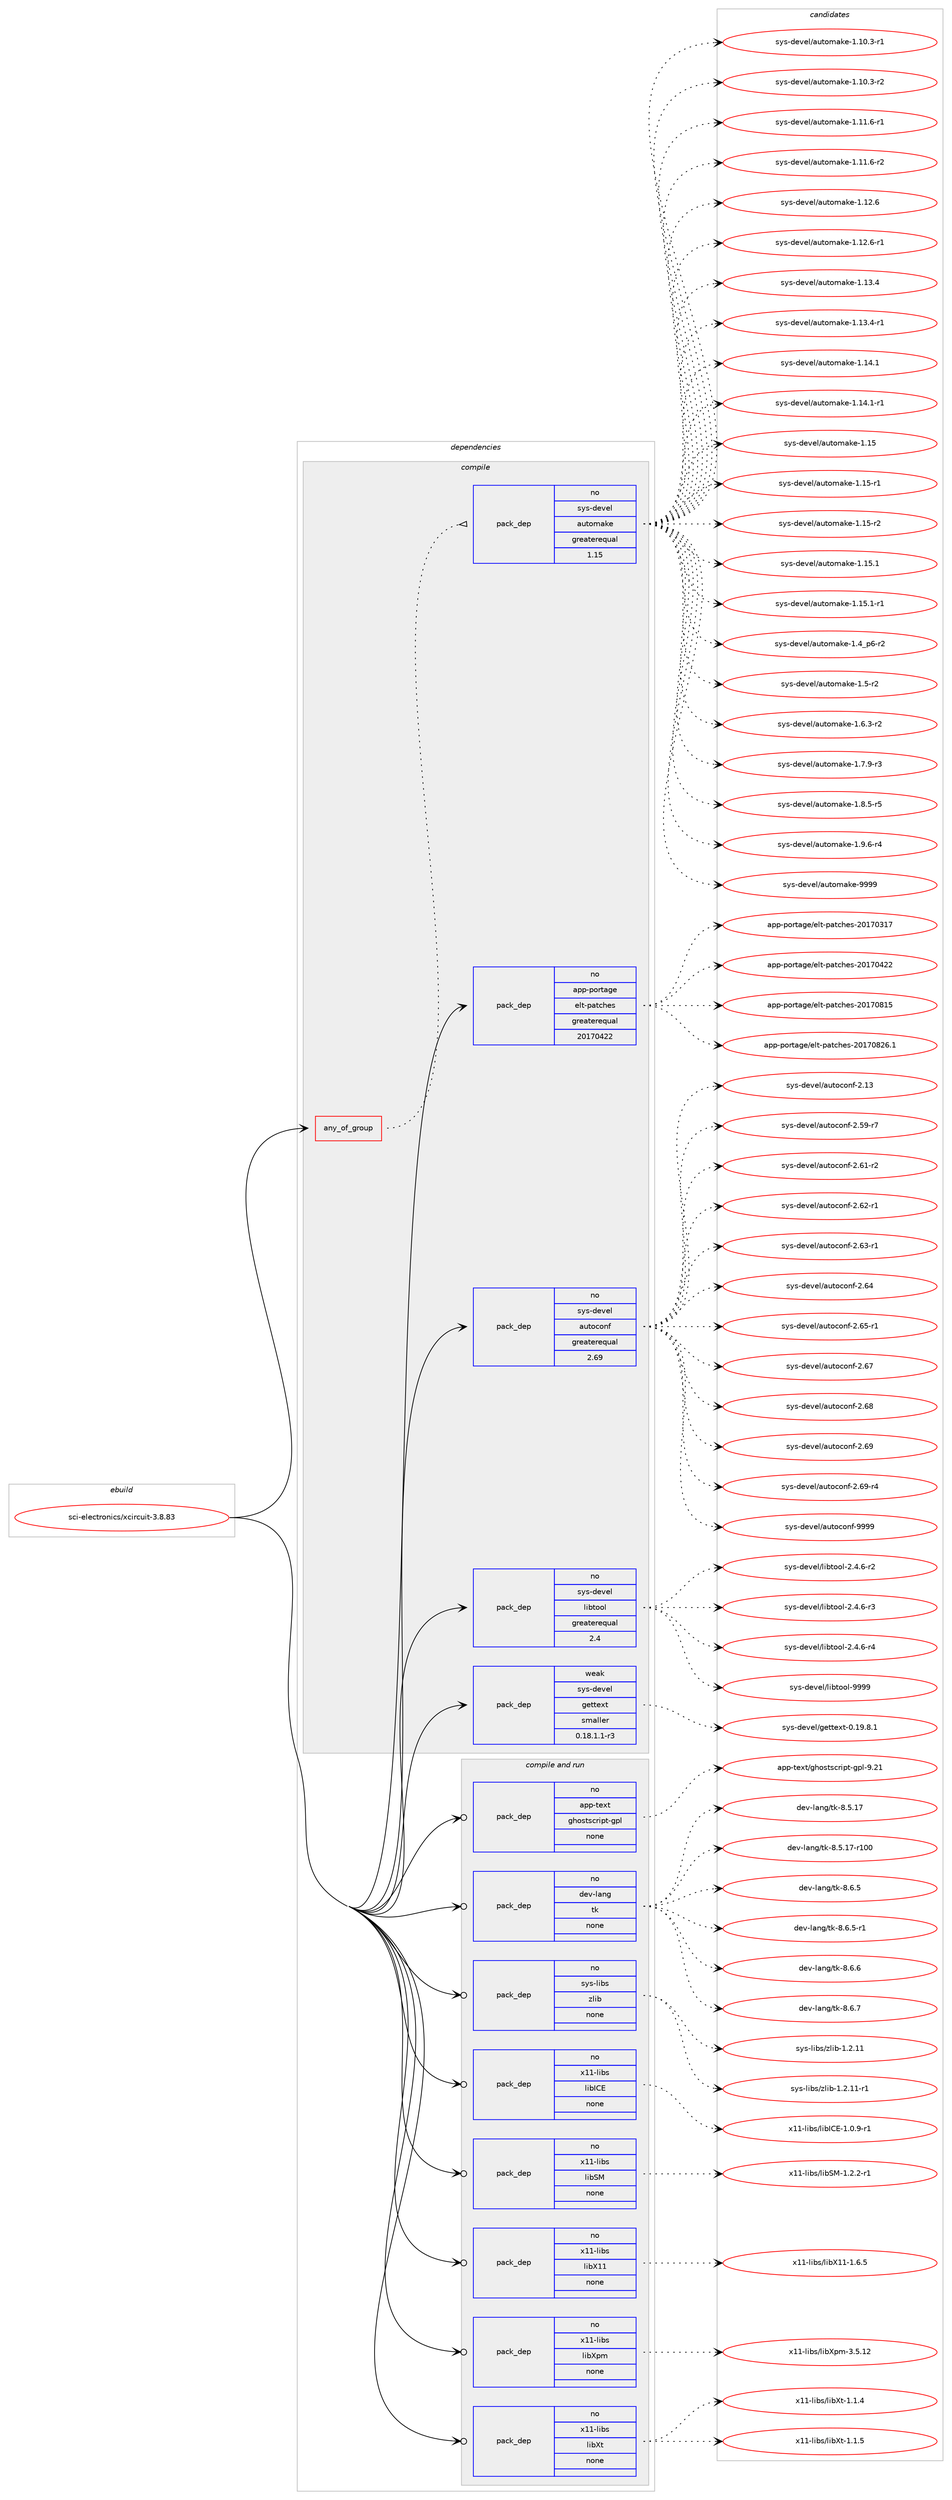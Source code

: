 digraph prolog {

# *************
# Graph options
# *************

newrank=true;
concentrate=true;
compound=true;
graph [rankdir=LR,fontname=Helvetica,fontsize=10,ranksep=1.5];#, ranksep=2.5, nodesep=0.2];
edge  [arrowhead=vee];
node  [fontname=Helvetica,fontsize=10];

# **********
# The ebuild
# **********

subgraph cluster_leftcol {
color=gray;
rank=same;
label=<<i>ebuild</i>>;
id [label="sci-electronics/xcircuit-3.8.83", color=red, width=4, href="../sci-electronics/xcircuit-3.8.83.svg"];
}

# ****************
# The dependencies
# ****************

subgraph cluster_midcol {
color=gray;
label=<<i>dependencies</i>>;
subgraph cluster_compile {
fillcolor="#eeeeee";
style=filled;
label=<<i>compile</i>>;
subgraph any7552 {
dependency448171 [label=<<TABLE BORDER="0" CELLBORDER="1" CELLSPACING="0" CELLPADDING="4"><TR><TD CELLPADDING="10">any_of_group</TD></TR></TABLE>>, shape=none, color=red];subgraph pack330514 {
dependency448172 [label=<<TABLE BORDER="0" CELLBORDER="1" CELLSPACING="0" CELLPADDING="4" WIDTH="220"><TR><TD ROWSPAN="6" CELLPADDING="30">pack_dep</TD></TR><TR><TD WIDTH="110">no</TD></TR><TR><TD>sys-devel</TD></TR><TR><TD>automake</TD></TR><TR><TD>greaterequal</TD></TR><TR><TD>1.15</TD></TR></TABLE>>, shape=none, color=blue];
}
dependency448171:e -> dependency448172:w [weight=20,style="dotted",arrowhead="oinv"];
}
id:e -> dependency448171:w [weight=20,style="solid",arrowhead="vee"];
subgraph pack330515 {
dependency448173 [label=<<TABLE BORDER="0" CELLBORDER="1" CELLSPACING="0" CELLPADDING="4" WIDTH="220"><TR><TD ROWSPAN="6" CELLPADDING="30">pack_dep</TD></TR><TR><TD WIDTH="110">no</TD></TR><TR><TD>app-portage</TD></TR><TR><TD>elt-patches</TD></TR><TR><TD>greaterequal</TD></TR><TR><TD>20170422</TD></TR></TABLE>>, shape=none, color=blue];
}
id:e -> dependency448173:w [weight=20,style="solid",arrowhead="vee"];
subgraph pack330516 {
dependency448174 [label=<<TABLE BORDER="0" CELLBORDER="1" CELLSPACING="0" CELLPADDING="4" WIDTH="220"><TR><TD ROWSPAN="6" CELLPADDING="30">pack_dep</TD></TR><TR><TD WIDTH="110">no</TD></TR><TR><TD>sys-devel</TD></TR><TR><TD>autoconf</TD></TR><TR><TD>greaterequal</TD></TR><TR><TD>2.69</TD></TR></TABLE>>, shape=none, color=blue];
}
id:e -> dependency448174:w [weight=20,style="solid",arrowhead="vee"];
subgraph pack330517 {
dependency448175 [label=<<TABLE BORDER="0" CELLBORDER="1" CELLSPACING="0" CELLPADDING="4" WIDTH="220"><TR><TD ROWSPAN="6" CELLPADDING="30">pack_dep</TD></TR><TR><TD WIDTH="110">no</TD></TR><TR><TD>sys-devel</TD></TR><TR><TD>libtool</TD></TR><TR><TD>greaterequal</TD></TR><TR><TD>2.4</TD></TR></TABLE>>, shape=none, color=blue];
}
id:e -> dependency448175:w [weight=20,style="solid",arrowhead="vee"];
subgraph pack330518 {
dependency448176 [label=<<TABLE BORDER="0" CELLBORDER="1" CELLSPACING="0" CELLPADDING="4" WIDTH="220"><TR><TD ROWSPAN="6" CELLPADDING="30">pack_dep</TD></TR><TR><TD WIDTH="110">weak</TD></TR><TR><TD>sys-devel</TD></TR><TR><TD>gettext</TD></TR><TR><TD>smaller</TD></TR><TR><TD>0.18.1.1-r3</TD></TR></TABLE>>, shape=none, color=blue];
}
id:e -> dependency448176:w [weight=20,style="solid",arrowhead="vee"];
}
subgraph cluster_compileandrun {
fillcolor="#eeeeee";
style=filled;
label=<<i>compile and run</i>>;
subgraph pack330519 {
dependency448177 [label=<<TABLE BORDER="0" CELLBORDER="1" CELLSPACING="0" CELLPADDING="4" WIDTH="220"><TR><TD ROWSPAN="6" CELLPADDING="30">pack_dep</TD></TR><TR><TD WIDTH="110">no</TD></TR><TR><TD>app-text</TD></TR><TR><TD>ghostscript-gpl</TD></TR><TR><TD>none</TD></TR><TR><TD></TD></TR></TABLE>>, shape=none, color=blue];
}
id:e -> dependency448177:w [weight=20,style="solid",arrowhead="odotvee"];
subgraph pack330520 {
dependency448178 [label=<<TABLE BORDER="0" CELLBORDER="1" CELLSPACING="0" CELLPADDING="4" WIDTH="220"><TR><TD ROWSPAN="6" CELLPADDING="30">pack_dep</TD></TR><TR><TD WIDTH="110">no</TD></TR><TR><TD>dev-lang</TD></TR><TR><TD>tk</TD></TR><TR><TD>none</TD></TR><TR><TD></TD></TR></TABLE>>, shape=none, color=blue];
}
id:e -> dependency448178:w [weight=20,style="solid",arrowhead="odotvee"];
subgraph pack330521 {
dependency448179 [label=<<TABLE BORDER="0" CELLBORDER="1" CELLSPACING="0" CELLPADDING="4" WIDTH="220"><TR><TD ROWSPAN="6" CELLPADDING="30">pack_dep</TD></TR><TR><TD WIDTH="110">no</TD></TR><TR><TD>sys-libs</TD></TR><TR><TD>zlib</TD></TR><TR><TD>none</TD></TR><TR><TD></TD></TR></TABLE>>, shape=none, color=blue];
}
id:e -> dependency448179:w [weight=20,style="solid",arrowhead="odotvee"];
subgraph pack330522 {
dependency448180 [label=<<TABLE BORDER="0" CELLBORDER="1" CELLSPACING="0" CELLPADDING="4" WIDTH="220"><TR><TD ROWSPAN="6" CELLPADDING="30">pack_dep</TD></TR><TR><TD WIDTH="110">no</TD></TR><TR><TD>x11-libs</TD></TR><TR><TD>libICE</TD></TR><TR><TD>none</TD></TR><TR><TD></TD></TR></TABLE>>, shape=none, color=blue];
}
id:e -> dependency448180:w [weight=20,style="solid",arrowhead="odotvee"];
subgraph pack330523 {
dependency448181 [label=<<TABLE BORDER="0" CELLBORDER="1" CELLSPACING="0" CELLPADDING="4" WIDTH="220"><TR><TD ROWSPAN="6" CELLPADDING="30">pack_dep</TD></TR><TR><TD WIDTH="110">no</TD></TR><TR><TD>x11-libs</TD></TR><TR><TD>libSM</TD></TR><TR><TD>none</TD></TR><TR><TD></TD></TR></TABLE>>, shape=none, color=blue];
}
id:e -> dependency448181:w [weight=20,style="solid",arrowhead="odotvee"];
subgraph pack330524 {
dependency448182 [label=<<TABLE BORDER="0" CELLBORDER="1" CELLSPACING="0" CELLPADDING="4" WIDTH="220"><TR><TD ROWSPAN="6" CELLPADDING="30">pack_dep</TD></TR><TR><TD WIDTH="110">no</TD></TR><TR><TD>x11-libs</TD></TR><TR><TD>libX11</TD></TR><TR><TD>none</TD></TR><TR><TD></TD></TR></TABLE>>, shape=none, color=blue];
}
id:e -> dependency448182:w [weight=20,style="solid",arrowhead="odotvee"];
subgraph pack330525 {
dependency448183 [label=<<TABLE BORDER="0" CELLBORDER="1" CELLSPACING="0" CELLPADDING="4" WIDTH="220"><TR><TD ROWSPAN="6" CELLPADDING="30">pack_dep</TD></TR><TR><TD WIDTH="110">no</TD></TR><TR><TD>x11-libs</TD></TR><TR><TD>libXpm</TD></TR><TR><TD>none</TD></TR><TR><TD></TD></TR></TABLE>>, shape=none, color=blue];
}
id:e -> dependency448183:w [weight=20,style="solid",arrowhead="odotvee"];
subgraph pack330526 {
dependency448184 [label=<<TABLE BORDER="0" CELLBORDER="1" CELLSPACING="0" CELLPADDING="4" WIDTH="220"><TR><TD ROWSPAN="6" CELLPADDING="30">pack_dep</TD></TR><TR><TD WIDTH="110">no</TD></TR><TR><TD>x11-libs</TD></TR><TR><TD>libXt</TD></TR><TR><TD>none</TD></TR><TR><TD></TD></TR></TABLE>>, shape=none, color=blue];
}
id:e -> dependency448184:w [weight=20,style="solid",arrowhead="odotvee"];
}
subgraph cluster_run {
fillcolor="#eeeeee";
style=filled;
label=<<i>run</i>>;
}
}

# **************
# The candidates
# **************

subgraph cluster_choices {
rank=same;
color=gray;
label=<<i>candidates</i>>;

subgraph choice330514 {
color=black;
nodesep=1;
choice11512111545100101118101108479711711611110997107101454946494846514511449 [label="sys-devel/automake-1.10.3-r1", color=red, width=4,href="../sys-devel/automake-1.10.3-r1.svg"];
choice11512111545100101118101108479711711611110997107101454946494846514511450 [label="sys-devel/automake-1.10.3-r2", color=red, width=4,href="../sys-devel/automake-1.10.3-r2.svg"];
choice11512111545100101118101108479711711611110997107101454946494946544511449 [label="sys-devel/automake-1.11.6-r1", color=red, width=4,href="../sys-devel/automake-1.11.6-r1.svg"];
choice11512111545100101118101108479711711611110997107101454946494946544511450 [label="sys-devel/automake-1.11.6-r2", color=red, width=4,href="../sys-devel/automake-1.11.6-r2.svg"];
choice1151211154510010111810110847971171161111099710710145494649504654 [label="sys-devel/automake-1.12.6", color=red, width=4,href="../sys-devel/automake-1.12.6.svg"];
choice11512111545100101118101108479711711611110997107101454946495046544511449 [label="sys-devel/automake-1.12.6-r1", color=red, width=4,href="../sys-devel/automake-1.12.6-r1.svg"];
choice1151211154510010111810110847971171161111099710710145494649514652 [label="sys-devel/automake-1.13.4", color=red, width=4,href="../sys-devel/automake-1.13.4.svg"];
choice11512111545100101118101108479711711611110997107101454946495146524511449 [label="sys-devel/automake-1.13.4-r1", color=red, width=4,href="../sys-devel/automake-1.13.4-r1.svg"];
choice1151211154510010111810110847971171161111099710710145494649524649 [label="sys-devel/automake-1.14.1", color=red, width=4,href="../sys-devel/automake-1.14.1.svg"];
choice11512111545100101118101108479711711611110997107101454946495246494511449 [label="sys-devel/automake-1.14.1-r1", color=red, width=4,href="../sys-devel/automake-1.14.1-r1.svg"];
choice115121115451001011181011084797117116111109971071014549464953 [label="sys-devel/automake-1.15", color=red, width=4,href="../sys-devel/automake-1.15.svg"];
choice1151211154510010111810110847971171161111099710710145494649534511449 [label="sys-devel/automake-1.15-r1", color=red, width=4,href="../sys-devel/automake-1.15-r1.svg"];
choice1151211154510010111810110847971171161111099710710145494649534511450 [label="sys-devel/automake-1.15-r2", color=red, width=4,href="../sys-devel/automake-1.15-r2.svg"];
choice1151211154510010111810110847971171161111099710710145494649534649 [label="sys-devel/automake-1.15.1", color=red, width=4,href="../sys-devel/automake-1.15.1.svg"];
choice11512111545100101118101108479711711611110997107101454946495346494511449 [label="sys-devel/automake-1.15.1-r1", color=red, width=4,href="../sys-devel/automake-1.15.1-r1.svg"];
choice115121115451001011181011084797117116111109971071014549465295112544511450 [label="sys-devel/automake-1.4_p6-r2", color=red, width=4,href="../sys-devel/automake-1.4_p6-r2.svg"];
choice11512111545100101118101108479711711611110997107101454946534511450 [label="sys-devel/automake-1.5-r2", color=red, width=4,href="../sys-devel/automake-1.5-r2.svg"];
choice115121115451001011181011084797117116111109971071014549465446514511450 [label="sys-devel/automake-1.6.3-r2", color=red, width=4,href="../sys-devel/automake-1.6.3-r2.svg"];
choice115121115451001011181011084797117116111109971071014549465546574511451 [label="sys-devel/automake-1.7.9-r3", color=red, width=4,href="../sys-devel/automake-1.7.9-r3.svg"];
choice115121115451001011181011084797117116111109971071014549465646534511453 [label="sys-devel/automake-1.8.5-r5", color=red, width=4,href="../sys-devel/automake-1.8.5-r5.svg"];
choice115121115451001011181011084797117116111109971071014549465746544511452 [label="sys-devel/automake-1.9.6-r4", color=red, width=4,href="../sys-devel/automake-1.9.6-r4.svg"];
choice115121115451001011181011084797117116111109971071014557575757 [label="sys-devel/automake-9999", color=red, width=4,href="../sys-devel/automake-9999.svg"];
dependency448172:e -> choice11512111545100101118101108479711711611110997107101454946494846514511449:w [style=dotted,weight="100"];
dependency448172:e -> choice11512111545100101118101108479711711611110997107101454946494846514511450:w [style=dotted,weight="100"];
dependency448172:e -> choice11512111545100101118101108479711711611110997107101454946494946544511449:w [style=dotted,weight="100"];
dependency448172:e -> choice11512111545100101118101108479711711611110997107101454946494946544511450:w [style=dotted,weight="100"];
dependency448172:e -> choice1151211154510010111810110847971171161111099710710145494649504654:w [style=dotted,weight="100"];
dependency448172:e -> choice11512111545100101118101108479711711611110997107101454946495046544511449:w [style=dotted,weight="100"];
dependency448172:e -> choice1151211154510010111810110847971171161111099710710145494649514652:w [style=dotted,weight="100"];
dependency448172:e -> choice11512111545100101118101108479711711611110997107101454946495146524511449:w [style=dotted,weight="100"];
dependency448172:e -> choice1151211154510010111810110847971171161111099710710145494649524649:w [style=dotted,weight="100"];
dependency448172:e -> choice11512111545100101118101108479711711611110997107101454946495246494511449:w [style=dotted,weight="100"];
dependency448172:e -> choice115121115451001011181011084797117116111109971071014549464953:w [style=dotted,weight="100"];
dependency448172:e -> choice1151211154510010111810110847971171161111099710710145494649534511449:w [style=dotted,weight="100"];
dependency448172:e -> choice1151211154510010111810110847971171161111099710710145494649534511450:w [style=dotted,weight="100"];
dependency448172:e -> choice1151211154510010111810110847971171161111099710710145494649534649:w [style=dotted,weight="100"];
dependency448172:e -> choice11512111545100101118101108479711711611110997107101454946495346494511449:w [style=dotted,weight="100"];
dependency448172:e -> choice115121115451001011181011084797117116111109971071014549465295112544511450:w [style=dotted,weight="100"];
dependency448172:e -> choice11512111545100101118101108479711711611110997107101454946534511450:w [style=dotted,weight="100"];
dependency448172:e -> choice115121115451001011181011084797117116111109971071014549465446514511450:w [style=dotted,weight="100"];
dependency448172:e -> choice115121115451001011181011084797117116111109971071014549465546574511451:w [style=dotted,weight="100"];
dependency448172:e -> choice115121115451001011181011084797117116111109971071014549465646534511453:w [style=dotted,weight="100"];
dependency448172:e -> choice115121115451001011181011084797117116111109971071014549465746544511452:w [style=dotted,weight="100"];
dependency448172:e -> choice115121115451001011181011084797117116111109971071014557575757:w [style=dotted,weight="100"];
}
subgraph choice330515 {
color=black;
nodesep=1;
choice97112112451121111141169710310147101108116451129711699104101115455048495548514955 [label="app-portage/elt-patches-20170317", color=red, width=4,href="../app-portage/elt-patches-20170317.svg"];
choice97112112451121111141169710310147101108116451129711699104101115455048495548525050 [label="app-portage/elt-patches-20170422", color=red, width=4,href="../app-portage/elt-patches-20170422.svg"];
choice97112112451121111141169710310147101108116451129711699104101115455048495548564953 [label="app-portage/elt-patches-20170815", color=red, width=4,href="../app-portage/elt-patches-20170815.svg"];
choice971121124511211111411697103101471011081164511297116991041011154550484955485650544649 [label="app-portage/elt-patches-20170826.1", color=red, width=4,href="../app-portage/elt-patches-20170826.1.svg"];
dependency448173:e -> choice97112112451121111141169710310147101108116451129711699104101115455048495548514955:w [style=dotted,weight="100"];
dependency448173:e -> choice97112112451121111141169710310147101108116451129711699104101115455048495548525050:w [style=dotted,weight="100"];
dependency448173:e -> choice97112112451121111141169710310147101108116451129711699104101115455048495548564953:w [style=dotted,weight="100"];
dependency448173:e -> choice971121124511211111411697103101471011081164511297116991041011154550484955485650544649:w [style=dotted,weight="100"];
}
subgraph choice330516 {
color=black;
nodesep=1;
choice115121115451001011181011084797117116111991111101024550464951 [label="sys-devel/autoconf-2.13", color=red, width=4,href="../sys-devel/autoconf-2.13.svg"];
choice1151211154510010111810110847971171161119911111010245504653574511455 [label="sys-devel/autoconf-2.59-r7", color=red, width=4,href="../sys-devel/autoconf-2.59-r7.svg"];
choice1151211154510010111810110847971171161119911111010245504654494511450 [label="sys-devel/autoconf-2.61-r2", color=red, width=4,href="../sys-devel/autoconf-2.61-r2.svg"];
choice1151211154510010111810110847971171161119911111010245504654504511449 [label="sys-devel/autoconf-2.62-r1", color=red, width=4,href="../sys-devel/autoconf-2.62-r1.svg"];
choice1151211154510010111810110847971171161119911111010245504654514511449 [label="sys-devel/autoconf-2.63-r1", color=red, width=4,href="../sys-devel/autoconf-2.63-r1.svg"];
choice115121115451001011181011084797117116111991111101024550465452 [label="sys-devel/autoconf-2.64", color=red, width=4,href="../sys-devel/autoconf-2.64.svg"];
choice1151211154510010111810110847971171161119911111010245504654534511449 [label="sys-devel/autoconf-2.65-r1", color=red, width=4,href="../sys-devel/autoconf-2.65-r1.svg"];
choice115121115451001011181011084797117116111991111101024550465455 [label="sys-devel/autoconf-2.67", color=red, width=4,href="../sys-devel/autoconf-2.67.svg"];
choice115121115451001011181011084797117116111991111101024550465456 [label="sys-devel/autoconf-2.68", color=red, width=4,href="../sys-devel/autoconf-2.68.svg"];
choice115121115451001011181011084797117116111991111101024550465457 [label="sys-devel/autoconf-2.69", color=red, width=4,href="../sys-devel/autoconf-2.69.svg"];
choice1151211154510010111810110847971171161119911111010245504654574511452 [label="sys-devel/autoconf-2.69-r4", color=red, width=4,href="../sys-devel/autoconf-2.69-r4.svg"];
choice115121115451001011181011084797117116111991111101024557575757 [label="sys-devel/autoconf-9999", color=red, width=4,href="../sys-devel/autoconf-9999.svg"];
dependency448174:e -> choice115121115451001011181011084797117116111991111101024550464951:w [style=dotted,weight="100"];
dependency448174:e -> choice1151211154510010111810110847971171161119911111010245504653574511455:w [style=dotted,weight="100"];
dependency448174:e -> choice1151211154510010111810110847971171161119911111010245504654494511450:w [style=dotted,weight="100"];
dependency448174:e -> choice1151211154510010111810110847971171161119911111010245504654504511449:w [style=dotted,weight="100"];
dependency448174:e -> choice1151211154510010111810110847971171161119911111010245504654514511449:w [style=dotted,weight="100"];
dependency448174:e -> choice115121115451001011181011084797117116111991111101024550465452:w [style=dotted,weight="100"];
dependency448174:e -> choice1151211154510010111810110847971171161119911111010245504654534511449:w [style=dotted,weight="100"];
dependency448174:e -> choice115121115451001011181011084797117116111991111101024550465455:w [style=dotted,weight="100"];
dependency448174:e -> choice115121115451001011181011084797117116111991111101024550465456:w [style=dotted,weight="100"];
dependency448174:e -> choice115121115451001011181011084797117116111991111101024550465457:w [style=dotted,weight="100"];
dependency448174:e -> choice1151211154510010111810110847971171161119911111010245504654574511452:w [style=dotted,weight="100"];
dependency448174:e -> choice115121115451001011181011084797117116111991111101024557575757:w [style=dotted,weight="100"];
}
subgraph choice330517 {
color=black;
nodesep=1;
choice1151211154510010111810110847108105981161111111084550465246544511450 [label="sys-devel/libtool-2.4.6-r2", color=red, width=4,href="../sys-devel/libtool-2.4.6-r2.svg"];
choice1151211154510010111810110847108105981161111111084550465246544511451 [label="sys-devel/libtool-2.4.6-r3", color=red, width=4,href="../sys-devel/libtool-2.4.6-r3.svg"];
choice1151211154510010111810110847108105981161111111084550465246544511452 [label="sys-devel/libtool-2.4.6-r4", color=red, width=4,href="../sys-devel/libtool-2.4.6-r4.svg"];
choice1151211154510010111810110847108105981161111111084557575757 [label="sys-devel/libtool-9999", color=red, width=4,href="../sys-devel/libtool-9999.svg"];
dependency448175:e -> choice1151211154510010111810110847108105981161111111084550465246544511450:w [style=dotted,weight="100"];
dependency448175:e -> choice1151211154510010111810110847108105981161111111084550465246544511451:w [style=dotted,weight="100"];
dependency448175:e -> choice1151211154510010111810110847108105981161111111084550465246544511452:w [style=dotted,weight="100"];
dependency448175:e -> choice1151211154510010111810110847108105981161111111084557575757:w [style=dotted,weight="100"];
}
subgraph choice330518 {
color=black;
nodesep=1;
choice1151211154510010111810110847103101116116101120116454846495746564649 [label="sys-devel/gettext-0.19.8.1", color=red, width=4,href="../sys-devel/gettext-0.19.8.1.svg"];
dependency448176:e -> choice1151211154510010111810110847103101116116101120116454846495746564649:w [style=dotted,weight="100"];
}
subgraph choice330519 {
color=black;
nodesep=1;
choice97112112451161011201164710310411111511611599114105112116451031121084557465049 [label="app-text/ghostscript-gpl-9.21", color=red, width=4,href="../app-text/ghostscript-gpl-9.21.svg"];
dependency448177:e -> choice97112112451161011201164710310411111511611599114105112116451031121084557465049:w [style=dotted,weight="100"];
}
subgraph choice330520 {
color=black;
nodesep=1;
choice10010111845108971101034711610745564653464955 [label="dev-lang/tk-8.5.17", color=red, width=4,href="../dev-lang/tk-8.5.17.svg"];
choice1001011184510897110103471161074556465346495545114494848 [label="dev-lang/tk-8.5.17-r100", color=red, width=4,href="../dev-lang/tk-8.5.17-r100.svg"];
choice100101118451089711010347116107455646544653 [label="dev-lang/tk-8.6.5", color=red, width=4,href="../dev-lang/tk-8.6.5.svg"];
choice1001011184510897110103471161074556465446534511449 [label="dev-lang/tk-8.6.5-r1", color=red, width=4,href="../dev-lang/tk-8.6.5-r1.svg"];
choice100101118451089711010347116107455646544654 [label="dev-lang/tk-8.6.6", color=red, width=4,href="../dev-lang/tk-8.6.6.svg"];
choice100101118451089711010347116107455646544655 [label="dev-lang/tk-8.6.7", color=red, width=4,href="../dev-lang/tk-8.6.7.svg"];
dependency448178:e -> choice10010111845108971101034711610745564653464955:w [style=dotted,weight="100"];
dependency448178:e -> choice1001011184510897110103471161074556465346495545114494848:w [style=dotted,weight="100"];
dependency448178:e -> choice100101118451089711010347116107455646544653:w [style=dotted,weight="100"];
dependency448178:e -> choice1001011184510897110103471161074556465446534511449:w [style=dotted,weight="100"];
dependency448178:e -> choice100101118451089711010347116107455646544654:w [style=dotted,weight="100"];
dependency448178:e -> choice100101118451089711010347116107455646544655:w [style=dotted,weight="100"];
}
subgraph choice330521 {
color=black;
nodesep=1;
choice1151211154510810598115471221081059845494650464949 [label="sys-libs/zlib-1.2.11", color=red, width=4,href="../sys-libs/zlib-1.2.11.svg"];
choice11512111545108105981154712210810598454946504649494511449 [label="sys-libs/zlib-1.2.11-r1", color=red, width=4,href="../sys-libs/zlib-1.2.11-r1.svg"];
dependency448179:e -> choice1151211154510810598115471221081059845494650464949:w [style=dotted,weight="100"];
dependency448179:e -> choice11512111545108105981154712210810598454946504649494511449:w [style=dotted,weight="100"];
}
subgraph choice330522 {
color=black;
nodesep=1;
choice1204949451081059811547108105987367694549464846574511449 [label="x11-libs/libICE-1.0.9-r1", color=red, width=4,href="../x11-libs/libICE-1.0.9-r1.svg"];
dependency448180:e -> choice1204949451081059811547108105987367694549464846574511449:w [style=dotted,weight="100"];
}
subgraph choice330523 {
color=black;
nodesep=1;
choice12049494510810598115471081059883774549465046504511449 [label="x11-libs/libSM-1.2.2-r1", color=red, width=4,href="../x11-libs/libSM-1.2.2-r1.svg"];
dependency448181:e -> choice12049494510810598115471081059883774549465046504511449:w [style=dotted,weight="100"];
}
subgraph choice330524 {
color=black;
nodesep=1;
choice120494945108105981154710810598884949454946544653 [label="x11-libs/libX11-1.6.5", color=red, width=4,href="../x11-libs/libX11-1.6.5.svg"];
dependency448182:e -> choice120494945108105981154710810598884949454946544653:w [style=dotted,weight="100"];
}
subgraph choice330525 {
color=black;
nodesep=1;
choice1204949451081059811547108105988811210945514653464950 [label="x11-libs/libXpm-3.5.12", color=red, width=4,href="../x11-libs/libXpm-3.5.12.svg"];
dependency448183:e -> choice1204949451081059811547108105988811210945514653464950:w [style=dotted,weight="100"];
}
subgraph choice330526 {
color=black;
nodesep=1;
choice12049494510810598115471081059888116454946494652 [label="x11-libs/libXt-1.1.4", color=red, width=4,href="../x11-libs/libXt-1.1.4.svg"];
choice12049494510810598115471081059888116454946494653 [label="x11-libs/libXt-1.1.5", color=red, width=4,href="../x11-libs/libXt-1.1.5.svg"];
dependency448184:e -> choice12049494510810598115471081059888116454946494652:w [style=dotted,weight="100"];
dependency448184:e -> choice12049494510810598115471081059888116454946494653:w [style=dotted,weight="100"];
}
}

}
